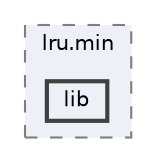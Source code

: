 digraph "lib"
{
 // INTERACTIVE_SVG=YES
 // LATEX_PDF_SIZE
  bgcolor="transparent";
  edge [fontname=Helvetica,fontsize=10,labelfontname=Helvetica,labelfontsize=10];
  node [fontname=Helvetica,fontsize=10,shape=box,height=0.2,width=0.4];
  compound=true
  subgraph clusterdir_6db9d9febb8f3b8a051969561977b2e3 {
    graph [ bgcolor="#edf0f7", pencolor="grey50", label="lru.min", fontname=Helvetica,fontsize=10 style="filled,dashed", URL="dir_6db9d9febb8f3b8a051969561977b2e3.html",tooltip=""]
  dir_e3881adcd00335d01a61d6857a83a388 [label="lib", fillcolor="#edf0f7", color="grey25", style="filled,bold", URL="dir_e3881adcd00335d01a61d6857a83a388.html",tooltip=""];
  }
}
